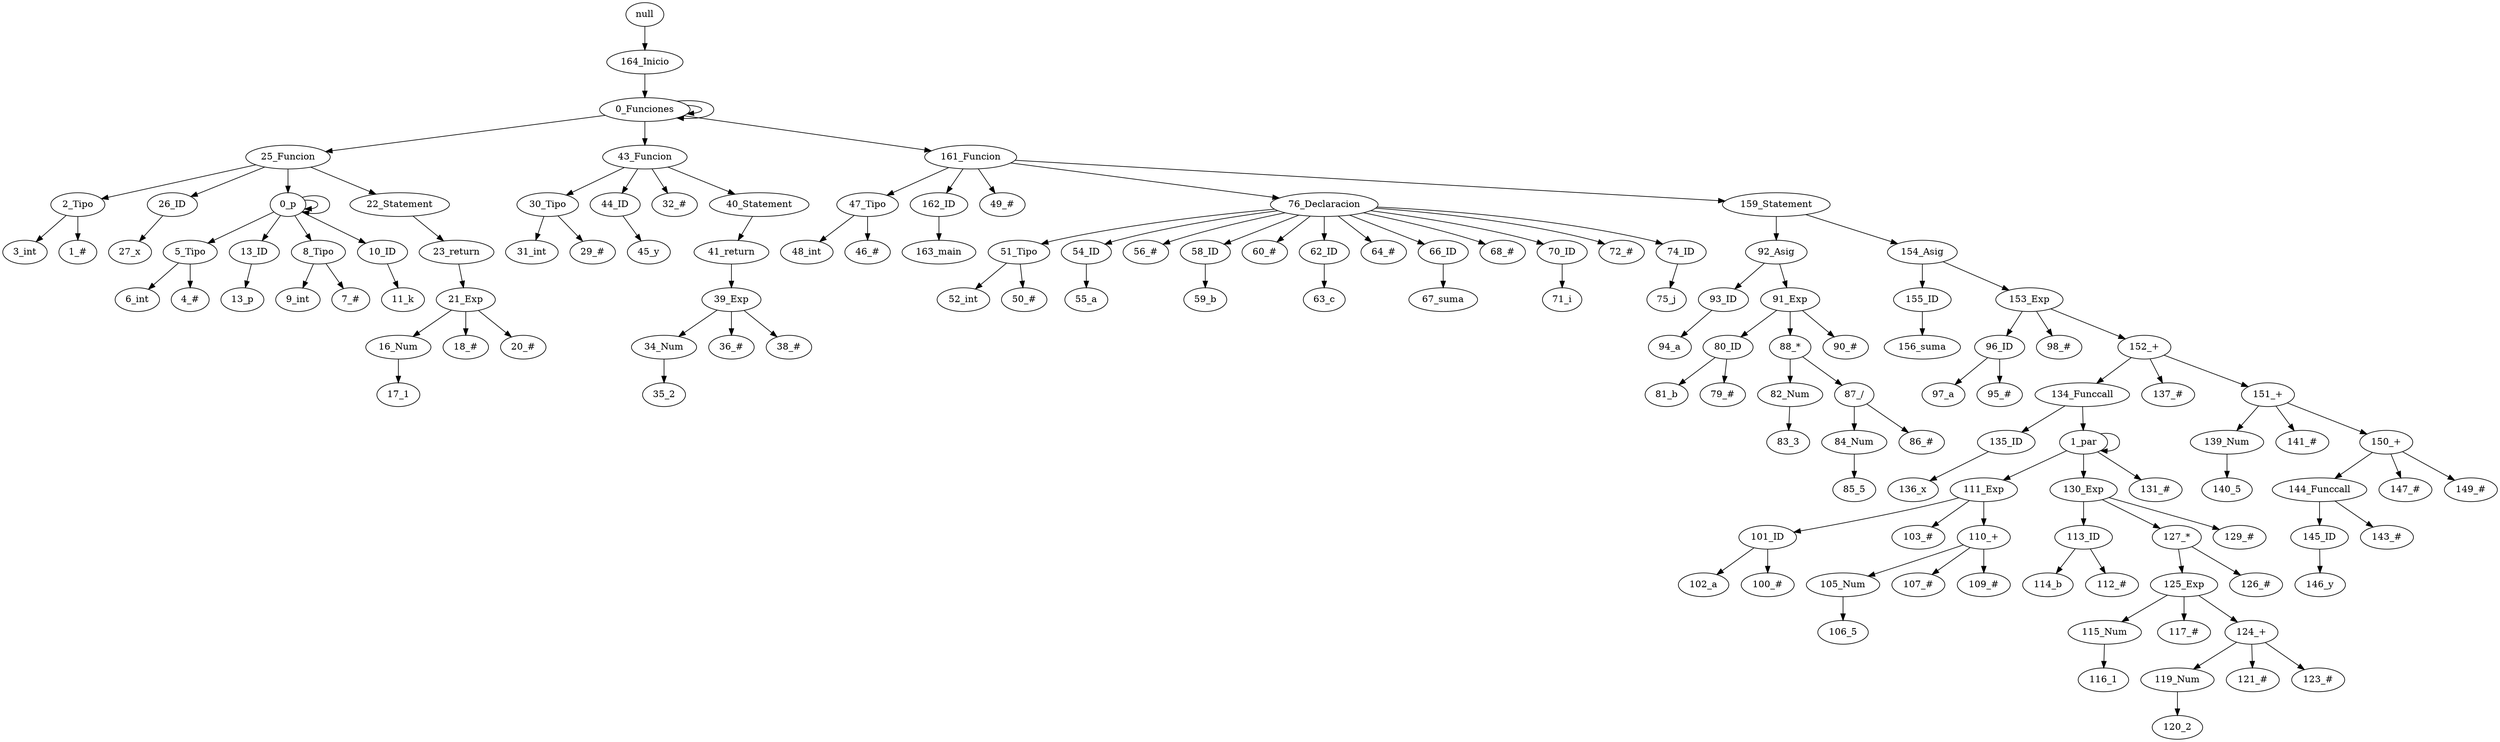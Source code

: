 digraph {
"null" -> "164_Inicio";
"164_Inicio" -> "0_Funciones";
"0_Funciones" -> "0_Funciones";
"0_Funciones" -> "0_Funciones";
"0_Funciones" -> "25_Funcion";
"25_Funcion" -> "2_Tipo";
"2_Tipo" -> "3_int";
"2_Tipo" -> "1_#";
"25_Funcion" -> "26_ID";
"26_ID" -> "27_x";
"25_Funcion" -> "0_p";
"0_p" -> "5_Tipo";
"5_Tipo" -> "6_int";
"5_Tipo" -> "4_#";
"0_p" -> "0_p";
"0_p" -> "13_ID";
"13_ID" -> "13_p";
"0_p" -> "0_p";
"0_p" -> "8_Tipo";
"8_Tipo" -> "9_int";
"8_Tipo" -> "7_#";
"0_p" -> "10_ID";
"10_ID" -> "11_k";
"25_Funcion" -> "22_Statement";
"22_Statement" -> "23_return";
"23_return" -> "21_Exp";
"21_Exp" -> "16_Num";
"16_Num" -> "17_1";
"21_Exp" -> "18_#";
"21_Exp" -> "20_#";
"0_Funciones" -> "43_Funcion";
"43_Funcion" -> "30_Tipo";
"30_Tipo" -> "31_int";
"30_Tipo" -> "29_#";
"43_Funcion" -> "44_ID";
"44_ID" -> "45_y";
"43_Funcion" -> "32_#";
"43_Funcion" -> "40_Statement";
"40_Statement" -> "41_return";
"41_return" -> "39_Exp";
"39_Exp" -> "34_Num";
"34_Num" -> "35_2";
"39_Exp" -> "36_#";
"39_Exp" -> "38_#";
"0_Funciones" -> "161_Funcion";
"161_Funcion" -> "47_Tipo";
"47_Tipo" -> "48_int";
"47_Tipo" -> "46_#";
"161_Funcion" -> "162_ID";
"162_ID" -> "163_main";
"161_Funcion" -> "49_#";
"161_Funcion" -> "76_Declaracion";
"76_Declaracion" -> "51_Tipo";
"51_Tipo" -> "52_int";
"51_Tipo" -> "50_#";
"76_Declaracion" -> "54_ID";
"54_ID" -> "55_a";
"76_Declaracion" -> "56_#";
"76_Declaracion" -> "58_ID";
"58_ID" -> "59_b";
"76_Declaracion" -> "60_#";
"76_Declaracion" -> "62_ID";
"62_ID" -> "63_c";
"76_Declaracion" -> "64_#";
"76_Declaracion" -> "66_ID";
"66_ID" -> "67_suma";
"76_Declaracion" -> "68_#";
"76_Declaracion" -> "70_ID";
"70_ID" -> "71_i";
"76_Declaracion" -> "72_#";
"76_Declaracion" -> "74_ID";
"74_ID" -> "75_j";
"161_Funcion" -> "159_Statement";
"159_Statement" -> "92_Asig";
"92_Asig" -> "93_ID";
"93_ID" -> "94_a";
"92_Asig" -> "91_Exp";
"91_Exp" -> "80_ID";
"80_ID" -> "81_b";
"80_ID" -> "79_#";
"91_Exp" -> "88_*";
"88_*" -> "82_Num";
"82_Num" -> "83_3";
"88_*" -> "87_/";
"87_/" -> "84_Num";
"84_Num" -> "85_5";
"87_/" -> "86_#";
"91_Exp" -> "90_#";
"159_Statement" -> "154_Asig";
"154_Asig" -> "155_ID";
"155_ID" -> "156_suma";
"154_Asig" -> "153_Exp";
"153_Exp" -> "96_ID";
"96_ID" -> "97_a";
"96_ID" -> "95_#";
"153_Exp" -> "98_#";
"153_Exp" -> "152_+";
"152_+" -> "134_Funccall";
"134_Funccall" -> "135_ID";
"135_ID" -> "136_x";
"134_Funccall" -> "1_par";
"1_par" -> "111_Exp";
"111_Exp" -> "101_ID";
"101_ID" -> "102_a";
"101_ID" -> "100_#";
"111_Exp" -> "103_#";
"111_Exp" -> "110_+";
"110_+" -> "105_Num";
"105_Num" -> "106_5";
"110_+" -> "107_#";
"110_+" -> "109_#";
"1_par" -> "1_par";
"1_par" -> "130_Exp";
"130_Exp" -> "113_ID";
"113_ID" -> "114_b";
"113_ID" -> "112_#";
"130_Exp" -> "127_*";
"127_*" -> "125_Exp";
"125_Exp" -> "115_Num";
"115_Num" -> "116_1";
"125_Exp" -> "117_#";
"125_Exp" -> "124_+";
"124_+" -> "119_Num";
"119_Num" -> "120_2";
"124_+" -> "121_#";
"124_+" -> "123_#";
"127_*" -> "126_#";
"130_Exp" -> "129_#";
"1_par" -> "131_#";
"152_+" -> "137_#";
"152_+" -> "151_+";
"151_+" -> "139_Num";
"139_Num" -> "140_5";
"151_+" -> "141_#";
"151_+" -> "150_+";
"150_+" -> "144_Funccall";
"144_Funccall" -> "145_ID";
"145_ID" -> "146_y";
"144_Funccall" -> "143_#";
"150_+" -> "147_#";
"150_+" -> "149_#";
}